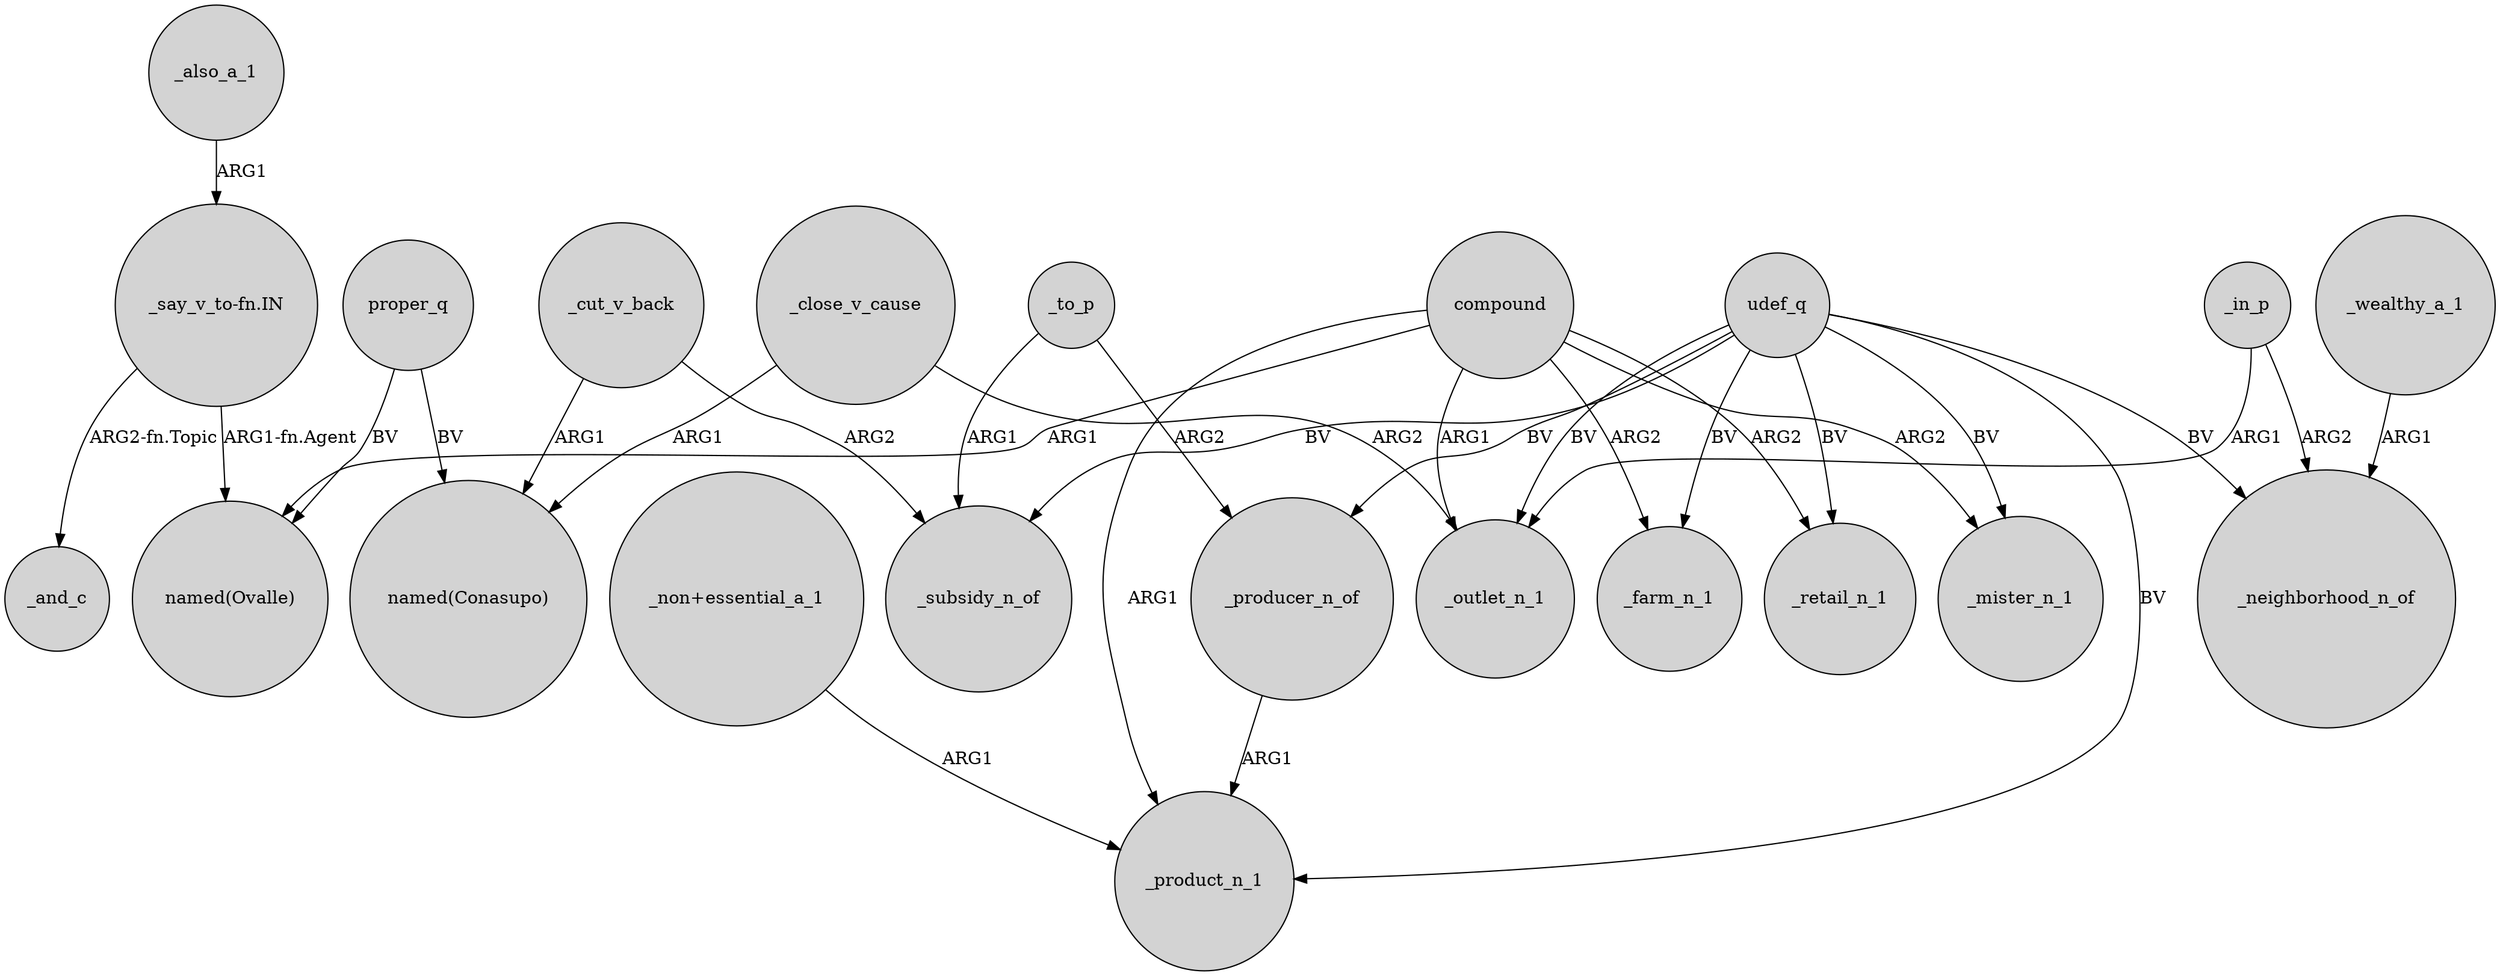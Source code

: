 digraph {
	node [shape=circle style=filled]
	_producer_n_of -> _product_n_1 [label=ARG1]
	compound -> _product_n_1 [label=ARG1]
	_also_a_1 -> "_say_v_to-fn.IN" [label=ARG1]
	"_say_v_to-fn.IN" -> "named(Ovalle)" [label="ARG1-fn.Agent"]
	compound -> _mister_n_1 [label=ARG2]
	compound -> _retail_n_1 [label=ARG2]
	udef_q -> _mister_n_1 [label=BV]
	proper_q -> "named(Conasupo)" [label=BV]
	_cut_v_back -> "named(Conasupo)" [label=ARG1]
	_close_v_cause -> _outlet_n_1 [label=ARG2]
	_to_p -> _producer_n_of [label=ARG2]
	compound -> _outlet_n_1 [label=ARG1]
	_cut_v_back -> _subsidy_n_of [label=ARG2]
	proper_q -> "named(Ovalle)" [label=BV]
	"_say_v_to-fn.IN" -> _and_c [label="ARG2-fn.Topic"]
	"_non+essential_a_1" -> _product_n_1 [label=ARG1]
	compound -> _farm_n_1 [label=ARG2]
	_wealthy_a_1 -> _neighborhood_n_of [label=ARG1]
	_close_v_cause -> "named(Conasupo)" [label=ARG1]
	_in_p -> _outlet_n_1 [label=ARG1]
	udef_q -> _product_n_1 [label=BV]
	_to_p -> _subsidy_n_of [label=ARG1]
	udef_q -> _subsidy_n_of [label=BV]
	_in_p -> _neighborhood_n_of [label=ARG2]
	udef_q -> _retail_n_1 [label=BV]
	udef_q -> _farm_n_1 [label=BV]
	compound -> "named(Ovalle)" [label=ARG1]
	udef_q -> _producer_n_of [label=BV]
	udef_q -> _outlet_n_1 [label=BV]
	udef_q -> _neighborhood_n_of [label=BV]
}
